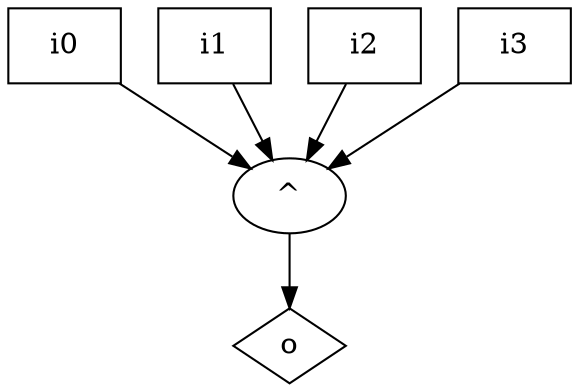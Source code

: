 digraph G {
n0 [label="i0",shape="box"];
n1 [label="i1",shape="box"];
n2 [label="i2",shape="box"];
n3 [label="i3",shape="box"];
n5 [label="^"];
n6 [label="o",shape="diamond"];
n0 -> n5
n1 -> n5
n2 -> n5
n3 -> n5
n5 -> n6
}